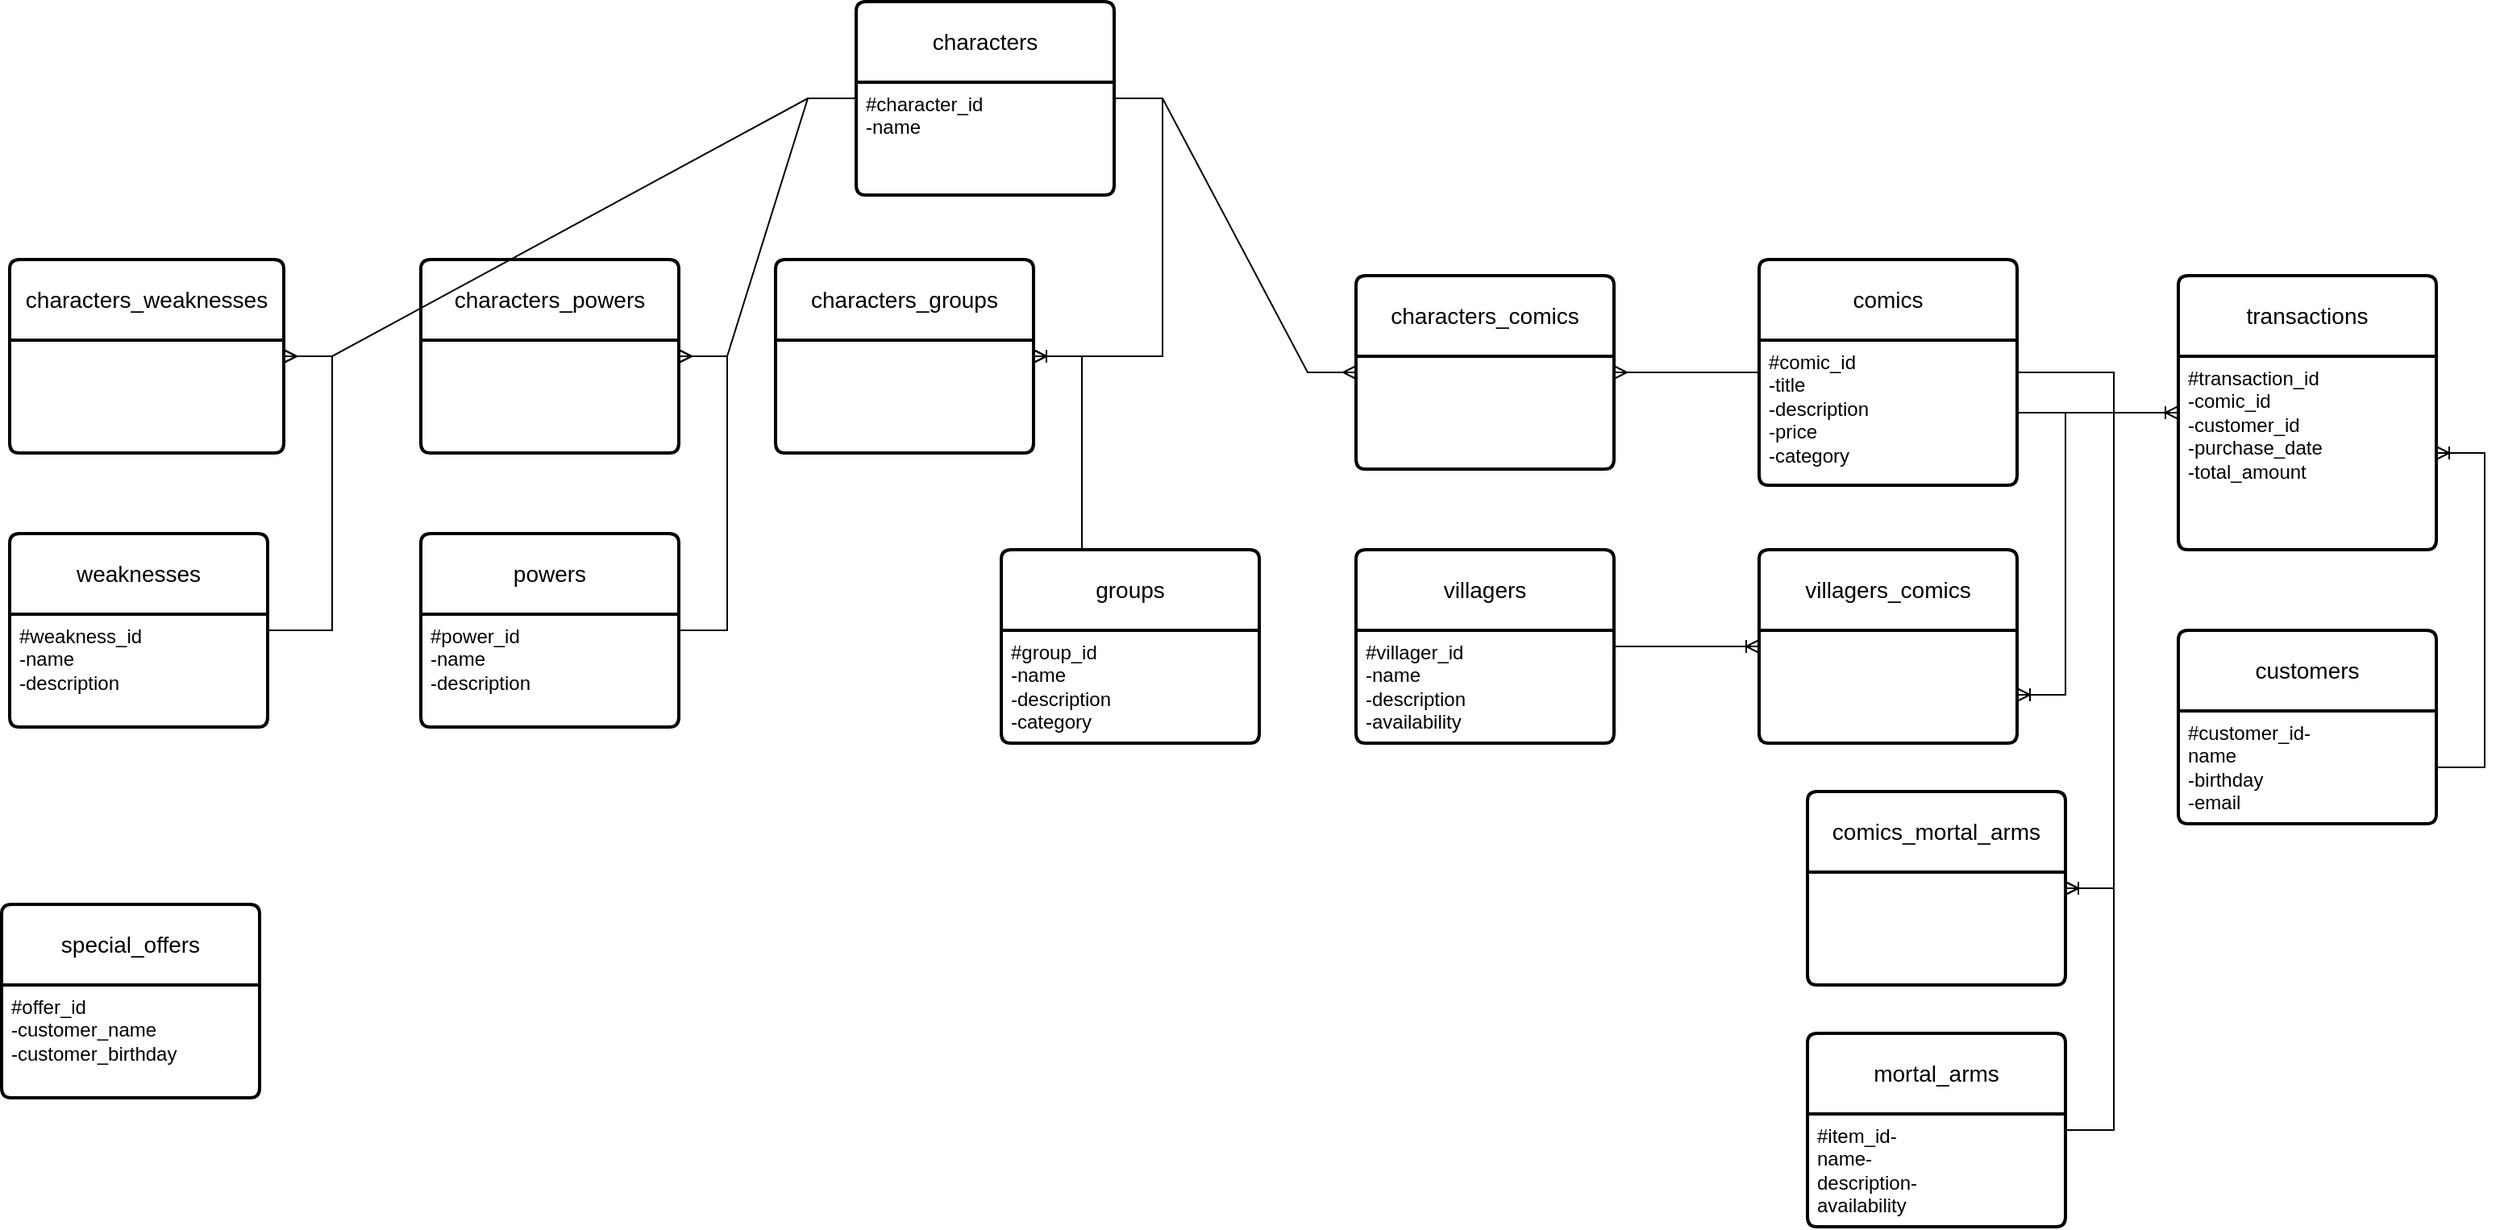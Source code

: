 <mxfile>
    <diagram id="R2lEEEUBdFMjLlhIrx00" name="Page-1">
        <mxGraphModel dx="2281" dy="2016" grid="1" gridSize="10" guides="1" tooltips="1" connect="1" arrows="1" fold="1" page="1" pageScale="1" pageWidth="850" pageHeight="1100" math="0" shadow="0" extFonts="Permanent Marker^https://fonts.googleapis.com/css?family=Permanent+Marker">
            <root>
                <mxCell id="0"/>
                <mxCell id="1" parent="0"/>
                <mxCell id="BjgTfE8LFXhRjAly1MUj-1" value="powers" style="swimlane;childLayout=stackLayout;horizontal=1;startSize=50;horizontalStack=0;rounded=1;fontSize=14;fontStyle=0;strokeWidth=2;resizeParent=0;resizeLast=1;shadow=0;dashed=0;align=center;arcSize=4;whiteSpace=wrap;html=1;" parent="1" vertex="1">
                    <mxGeometry x="-360" y="-480" width="160" height="120" as="geometry"/>
                </mxCell>
                <mxCell id="BjgTfE8LFXhRjAly1MUj-2" value="#power_id&lt;div&gt;-name&lt;/div&gt;&lt;div&gt;-description&lt;/div&gt;" style="align=left;strokeColor=none;fillColor=none;spacingLeft=4;fontSize=12;verticalAlign=top;resizable=0;rotatable=0;part=1;html=1;" parent="BjgTfE8LFXhRjAly1MUj-1" vertex="1">
                    <mxGeometry y="50" width="160" height="70" as="geometry"/>
                </mxCell>
                <mxCell id="BjgTfE8LFXhRjAly1MUj-3" value="weaknesses&lt;span style=&quot;color: rgba(0, 0, 0, 0); font-family: monospace; font-size: 0px; text-align: start; text-wrap-mode: nowrap;&quot;&gt;%3CmxGraphModel%3E%3Croot%3E%3CmxCell%20id%3D%220%22%2F%3E%3CmxCell%20id%3D%221%22%20parent%3D%220%22%2F%3E%3CmxCell%20id%3D%222%22%20value%3D%22powers%22%20style%3D%22swimlane%3BchildLayout%3DstackLayout%3Bhorizontal%3D1%3BstartSize%3D50%3BhorizontalStack%3D0%3Brounded%3D1%3BfontSize%3D14%3BfontStyle%3D0%3BstrokeWidth%3D2%3BresizeParent%3D0%3BresizeLast%3D1%3Bshadow%3D0%3Bdashed%3D0%3Balign%3Dcenter%3BarcSize%3D4%3BwhiteSpace%3Dwrap%3Bhtml%3D1%3B%22%20vertex%3D%221%22%20parent%3D%221%22%3E%3CmxGeometry%20x%3D%22-50%22%20y%3D%2280%22%20width%3D%22160%22%20height%3D%22120%22%20as%3D%22geometry%22%2F%3E%3C%2FmxCell%3E%3CmxCell%20id%3D%223%22%20value%3D%22%2BAttribute1%26%2310%3B%2BAttribute2%26%2310%3B%2BAttribute3%22%20style%3D%22align%3Dleft%3BstrokeColor%3Dnone%3BfillColor%3Dnone%3BspacingLeft%3D4%3BfontSize%3D12%3BverticalAlign%3Dtop%3Bresizable%3D0%3Brotatable%3D0%3Bpart%3D1%3Bhtml%3D1%3B%22%20vertex%3D%221%22%20parent%3D%222%22%3E%3CmxGeometry%20y%3D%2250%22%20width%3D%22160%22%20height%3D%2270%22%20as%3D%22geometry%22%2F%3E%3C%2FmxCell%3E%3C%2Froot%3E%3C%2FmxGraphModel%3E&lt;/span&gt;" style="swimlane;childLayout=stackLayout;horizontal=1;startSize=50;horizontalStack=0;rounded=1;fontSize=14;fontStyle=0;strokeWidth=2;resizeParent=0;resizeLast=1;shadow=0;dashed=0;align=center;arcSize=4;whiteSpace=wrap;html=1;" parent="1" vertex="1">
                    <mxGeometry x="-615" y="-480" width="160" height="120" as="geometry"/>
                </mxCell>
                <mxCell id="BjgTfE8LFXhRjAly1MUj-4" value="#weakness_id&lt;div&gt;-name&lt;/div&gt;&lt;div&gt;-description&lt;/div&gt;" style="align=left;strokeColor=none;fillColor=none;spacingLeft=4;fontSize=12;verticalAlign=top;resizable=0;rotatable=0;part=1;html=1;" parent="BjgTfE8LFXhRjAly1MUj-3" vertex="1">
                    <mxGeometry y="50" width="160" height="70" as="geometry"/>
                </mxCell>
                <mxCell id="BjgTfE8LFXhRjAly1MUj-5" value="characters" style="swimlane;childLayout=stackLayout;horizontal=1;startSize=50;horizontalStack=0;rounded=1;fontSize=14;fontStyle=0;strokeWidth=2;resizeParent=0;resizeLast=1;shadow=0;dashed=0;align=center;arcSize=4;whiteSpace=wrap;html=1;" parent="1" vertex="1">
                    <mxGeometry x="-90" y="-810" width="160" height="120" as="geometry"/>
                </mxCell>
                <mxCell id="BjgTfE8LFXhRjAly1MUj-6" value="#character_id&lt;div&gt;-name&lt;/div&gt;" style="align=left;strokeColor=none;fillColor=none;spacingLeft=4;fontSize=12;verticalAlign=top;resizable=0;rotatable=0;part=1;html=1;" parent="BjgTfE8LFXhRjAly1MUj-5" vertex="1">
                    <mxGeometry y="50" width="160" height="70" as="geometry"/>
                </mxCell>
                <mxCell id="BjgTfE8LFXhRjAly1MUj-7" value="mortal_arms" style="swimlane;childLayout=stackLayout;horizontal=1;startSize=50;horizontalStack=0;rounded=1;fontSize=14;fontStyle=0;strokeWidth=2;resizeParent=0;resizeLast=1;shadow=0;dashed=0;align=center;arcSize=4;whiteSpace=wrap;html=1;" parent="1" vertex="1">
                    <mxGeometry x="500" y="-170" width="160" height="120" as="geometry"/>
                </mxCell>
                <mxCell id="BjgTfE8LFXhRjAly1MUj-8" value="#item_id-&lt;div&gt;name-&lt;/div&gt;&lt;div&gt;description-&lt;/div&gt;&lt;div&gt;availability&lt;/div&gt;" style="align=left;strokeColor=none;fillColor=none;spacingLeft=4;fontSize=12;verticalAlign=top;resizable=0;rotatable=0;part=1;html=1;" parent="BjgTfE8LFXhRjAly1MUj-7" vertex="1">
                    <mxGeometry y="50" width="160" height="70" as="geometry"/>
                </mxCell>
                <mxCell id="BjgTfE8LFXhRjAly1MUj-9" value="groups" style="swimlane;childLayout=stackLayout;horizontal=1;startSize=50;horizontalStack=0;rounded=1;fontSize=14;fontStyle=0;strokeWidth=2;resizeParent=0;resizeLast=1;shadow=0;dashed=0;align=center;arcSize=4;whiteSpace=wrap;html=1;" parent="1" vertex="1">
                    <mxGeometry y="-470" width="160" height="120" as="geometry"/>
                </mxCell>
                <mxCell id="BjgTfE8LFXhRjAly1MUj-10" value="#group_id&lt;div&gt;-name&lt;/div&gt;&lt;div&gt;-description&lt;/div&gt;&lt;div&gt;-category&lt;/div&gt;" style="align=left;strokeColor=none;fillColor=none;spacingLeft=4;fontSize=12;verticalAlign=top;resizable=0;rotatable=0;part=1;html=1;" parent="BjgTfE8LFXhRjAly1MUj-9" vertex="1">
                    <mxGeometry y="50" width="160" height="70" as="geometry"/>
                </mxCell>
                <mxCell id="BjgTfE8LFXhRjAly1MUj-11" value="villagers" style="swimlane;childLayout=stackLayout;horizontal=1;startSize=50;horizontalStack=0;rounded=1;fontSize=14;fontStyle=0;strokeWidth=2;resizeParent=0;resizeLast=1;shadow=0;dashed=0;align=center;arcSize=4;whiteSpace=wrap;html=1;" parent="1" vertex="1">
                    <mxGeometry x="220" y="-470" width="160" height="120" as="geometry"/>
                </mxCell>
                <mxCell id="BjgTfE8LFXhRjAly1MUj-12" value="#villager_id&lt;div&gt;-name&lt;/div&gt;&lt;div&gt;-description&lt;/div&gt;&lt;div&gt;-availability&lt;/div&gt;" style="align=left;strokeColor=none;fillColor=none;spacingLeft=4;fontSize=12;verticalAlign=top;resizable=0;rotatable=0;part=1;html=1;" parent="BjgTfE8LFXhRjAly1MUj-11" vertex="1">
                    <mxGeometry y="50" width="160" height="70" as="geometry"/>
                </mxCell>
                <mxCell id="BjgTfE8LFXhRjAly1MUj-13" value="customers" style="swimlane;childLayout=stackLayout;horizontal=1;startSize=50;horizontalStack=0;rounded=1;fontSize=14;fontStyle=0;strokeWidth=2;resizeParent=0;resizeLast=1;shadow=0;dashed=0;align=center;arcSize=4;whiteSpace=wrap;html=1;" parent="1" vertex="1">
                    <mxGeometry x="730" y="-420" width="160" height="120" as="geometry"/>
                </mxCell>
                <mxCell id="BjgTfE8LFXhRjAly1MUj-14" value="#customer_id-&lt;div&gt;name&lt;/div&gt;&lt;div&gt;-birthday&lt;/div&gt;&lt;div&gt;-email&lt;/div&gt;" style="align=left;strokeColor=none;fillColor=none;spacingLeft=4;fontSize=12;verticalAlign=top;resizable=0;rotatable=0;part=1;html=1;" parent="BjgTfE8LFXhRjAly1MUj-13" vertex="1">
                    <mxGeometry y="50" width="160" height="70" as="geometry"/>
                </mxCell>
                <mxCell id="BjgTfE8LFXhRjAly1MUj-15" value="comics" style="swimlane;childLayout=stackLayout;horizontal=1;startSize=50;horizontalStack=0;rounded=1;fontSize=14;fontStyle=0;strokeWidth=2;resizeParent=0;resizeLast=1;shadow=0;dashed=0;align=center;arcSize=4;whiteSpace=wrap;html=1;" parent="1" vertex="1">
                    <mxGeometry x="470" y="-650" width="160" height="140" as="geometry"/>
                </mxCell>
                <mxCell id="BjgTfE8LFXhRjAly1MUj-16" value="#comic_id&lt;div&gt;-title&lt;/div&gt;&lt;div&gt;-description&lt;/div&gt;&lt;div&gt;-price&lt;/div&gt;&lt;div&gt;-category&lt;/div&gt;" style="align=left;strokeColor=none;fillColor=none;spacingLeft=4;fontSize=12;verticalAlign=top;resizable=0;rotatable=0;part=1;html=1;" parent="BjgTfE8LFXhRjAly1MUj-15" vertex="1">
                    <mxGeometry y="50" width="160" height="90" as="geometry"/>
                </mxCell>
                <mxCell id="BjgTfE8LFXhRjAly1MUj-17" value="transactions" style="swimlane;childLayout=stackLayout;horizontal=1;startSize=50;horizontalStack=0;rounded=1;fontSize=14;fontStyle=0;strokeWidth=2;resizeParent=0;resizeLast=1;shadow=0;dashed=0;align=center;arcSize=4;whiteSpace=wrap;html=1;" parent="1" vertex="1">
                    <mxGeometry x="730" y="-640" width="160" height="170" as="geometry"/>
                </mxCell>
                <mxCell id="BjgTfE8LFXhRjAly1MUj-18" value="#transaction_id&lt;div&gt;-comic_id&lt;/div&gt;&lt;div&gt;-customer_id&lt;/div&gt;&lt;div&gt;-purchase_date&lt;/div&gt;&lt;div&gt;-total_amount&lt;/div&gt;" style="align=left;strokeColor=none;fillColor=none;spacingLeft=4;fontSize=12;verticalAlign=top;resizable=0;rotatable=0;part=1;html=1;" parent="BjgTfE8LFXhRjAly1MUj-17" vertex="1">
                    <mxGeometry y="50" width="160" height="120" as="geometry"/>
                </mxCell>
                <mxCell id="BjgTfE8LFXhRjAly1MUj-19" value="special_offers" style="swimlane;childLayout=stackLayout;horizontal=1;startSize=50;horizontalStack=0;rounded=1;fontSize=14;fontStyle=0;strokeWidth=2;resizeParent=0;resizeLast=1;shadow=0;dashed=0;align=center;arcSize=4;whiteSpace=wrap;html=1;" parent="1" vertex="1">
                    <mxGeometry x="-620" y="-250" width="160" height="120" as="geometry"/>
                </mxCell>
                <mxCell id="BjgTfE8LFXhRjAly1MUj-20" value="#offer_id&lt;div&gt;-customer_name&lt;/div&gt;&lt;div&gt;-customer_birthday&lt;/div&gt;" style="align=left;strokeColor=none;fillColor=none;spacingLeft=4;fontSize=12;verticalAlign=top;resizable=0;rotatable=0;part=1;html=1;" parent="BjgTfE8LFXhRjAly1MUj-19" vertex="1">
                    <mxGeometry y="50" width="160" height="70" as="geometry"/>
                </mxCell>
                <mxCell id="BjgTfE8LFXhRjAly1MUj-21" value="characters_groups" style="swimlane;childLayout=stackLayout;horizontal=1;startSize=50;horizontalStack=0;rounded=1;fontSize=14;fontStyle=0;strokeWidth=2;resizeParent=0;resizeLast=1;shadow=0;dashed=0;align=center;arcSize=4;whiteSpace=wrap;html=1;" parent="1" vertex="1">
                    <mxGeometry x="-140" y="-650" width="160" height="120" as="geometry"/>
                </mxCell>
                <mxCell id="BjgTfE8LFXhRjAly1MUj-23" value="characters_comics" style="swimlane;childLayout=stackLayout;horizontal=1;startSize=50;horizontalStack=0;rounded=1;fontSize=14;fontStyle=0;strokeWidth=2;resizeParent=0;resizeLast=1;shadow=0;dashed=0;align=center;arcSize=4;whiteSpace=wrap;html=1;" parent="1" vertex="1">
                    <mxGeometry x="220" y="-640" width="160" height="120" as="geometry"/>
                </mxCell>
                <mxCell id="BjgTfE8LFXhRjAly1MUj-25" value="characters_powers" style="swimlane;childLayout=stackLayout;horizontal=1;startSize=50;horizontalStack=0;rounded=1;fontSize=14;fontStyle=0;strokeWidth=2;resizeParent=0;resizeLast=1;shadow=0;dashed=0;align=center;arcSize=4;whiteSpace=wrap;html=1;" parent="1" vertex="1">
                    <mxGeometry x="-360" y="-650" width="160" height="120" as="geometry"/>
                </mxCell>
                <mxCell id="BjgTfE8LFXhRjAly1MUj-27" value="characters_weaknesses" style="swimlane;childLayout=stackLayout;horizontal=1;startSize=50;horizontalStack=0;rounded=1;fontSize=14;fontStyle=0;strokeWidth=2;resizeParent=0;resizeLast=1;shadow=0;dashed=0;align=center;arcSize=4;whiteSpace=wrap;html=1;" parent="1" vertex="1">
                    <mxGeometry x="-615" y="-650" width="170" height="120" as="geometry"/>
                </mxCell>
                <mxCell id="BjgTfE8LFXhRjAly1MUj-29" value="comics_mortal_arms" style="swimlane;childLayout=stackLayout;horizontal=1;startSize=50;horizontalStack=0;rounded=1;fontSize=14;fontStyle=0;strokeWidth=2;resizeParent=0;resizeLast=1;shadow=0;dashed=0;align=center;arcSize=4;whiteSpace=wrap;html=1;" parent="1" vertex="1">
                    <mxGeometry x="500" y="-320" width="160" height="120" as="geometry"/>
                </mxCell>
                <mxCell id="BjgTfE8LFXhRjAly1MUj-32" value="" style="edgeStyle=entityRelationEdgeStyle;fontSize=12;html=1;endArrow=ERmany;rounded=0;" parent="1" source="BjgTfE8LFXhRjAly1MUj-5" target="BjgTfE8LFXhRjAly1MUj-21" edge="1">
                    <mxGeometry width="100" height="100" relative="1" as="geometry">
                        <mxPoint x="-520" y="112.68" as="sourcePoint"/>
                        <mxPoint x="-355.84" y="-22.68" as="targetPoint"/>
                    </mxGeometry>
                </mxCell>
                <mxCell id="BjgTfE8LFXhRjAly1MUj-33" value="" style="edgeStyle=entityRelationEdgeStyle;fontSize=12;html=1;endArrow=ERmany;rounded=0;" parent="1" source="BjgTfE8LFXhRjAly1MUj-5" target="BjgTfE8LFXhRjAly1MUj-25" edge="1">
                    <mxGeometry width="100" height="100" relative="1" as="geometry">
                        <mxPoint x="-470" y="130" as="sourcePoint"/>
                        <mxPoint x="-370" y="30" as="targetPoint"/>
                    </mxGeometry>
                </mxCell>
                <mxCell id="BjgTfE8LFXhRjAly1MUj-34" value="" style="edgeStyle=entityRelationEdgeStyle;fontSize=12;html=1;endArrow=ERmany;rounded=0;" parent="1" source="BjgTfE8LFXhRjAly1MUj-5" target="BjgTfE8LFXhRjAly1MUj-27" edge="1">
                    <mxGeometry width="100" height="100" relative="1" as="geometry">
                        <mxPoint x="-470" y="150" as="sourcePoint"/>
                        <mxPoint x="-370" y="50" as="targetPoint"/>
                    </mxGeometry>
                </mxCell>
                <mxCell id="BjgTfE8LFXhRjAly1MUj-31" value="" style="edgeStyle=entityRelationEdgeStyle;fontSize=12;html=1;endArrow=ERmany;rounded=0;" parent="1" source="BjgTfE8LFXhRjAly1MUj-5" target="BjgTfE8LFXhRjAly1MUj-23" edge="1">
                    <mxGeometry width="100" height="100" relative="1" as="geometry">
                        <mxPoint x="-460.0" y="-90" as="sourcePoint"/>
                        <mxPoint x="-290" y="-340" as="targetPoint"/>
                    </mxGeometry>
                </mxCell>
                <mxCell id="BjgTfE8LFXhRjAly1MUj-35" value="" style="edgeStyle=entityRelationEdgeStyle;fontSize=12;html=1;endArrow=ERmany;rounded=0;" parent="1" source="BjgTfE8LFXhRjAly1MUj-15" target="BjgTfE8LFXhRjAly1MUj-23" edge="1">
                    <mxGeometry width="100" height="100" relative="1" as="geometry">
                        <mxPoint x="-200" y="-350" as="sourcePoint"/>
                        <mxPoint x="-100" y="-450" as="targetPoint"/>
                    </mxGeometry>
                </mxCell>
                <mxCell id="BjgTfE8LFXhRjAly1MUj-36" value="" style="edgeStyle=entityRelationEdgeStyle;fontSize=12;html=1;endArrow=ERoneToMany;rounded=0;exitX=0.5;exitY=0;exitDx=0;exitDy=0;" parent="1" source="BjgTfE8LFXhRjAly1MUj-9" target="BjgTfE8LFXhRjAly1MUj-21" edge="1">
                    <mxGeometry width="100" height="100" relative="1" as="geometry">
                        <mxPoint x="-120" y="-90" as="sourcePoint"/>
                        <mxPoint x="-20" y="-190" as="targetPoint"/>
                    </mxGeometry>
                </mxCell>
                <mxCell id="BjgTfE8LFXhRjAly1MUj-37" value="" style="edgeStyle=entityRelationEdgeStyle;fontSize=12;html=1;endArrow=ERmany;rounded=0;" parent="1" source="BjgTfE8LFXhRjAly1MUj-1" target="BjgTfE8LFXhRjAly1MUj-25" edge="1">
                    <mxGeometry width="100" height="100" relative="1" as="geometry">
                        <mxPoint x="-130" y="50" as="sourcePoint"/>
                        <mxPoint x="-30" y="-50" as="targetPoint"/>
                    </mxGeometry>
                </mxCell>
                <mxCell id="BjgTfE8LFXhRjAly1MUj-38" value="" style="edgeStyle=entityRelationEdgeStyle;fontSize=12;html=1;endArrow=ERmany;rounded=0;" parent="1" source="BjgTfE8LFXhRjAly1MUj-3" target="BjgTfE8LFXhRjAly1MUj-27" edge="1">
                    <mxGeometry width="100" height="100" relative="1" as="geometry">
                        <mxPoint x="-110" y="250" as="sourcePoint"/>
                        <mxPoint x="-10" y="150" as="targetPoint"/>
                    </mxGeometry>
                </mxCell>
                <mxCell id="BjgTfE8LFXhRjAly1MUj-39" value="" style="edgeStyle=entityRelationEdgeStyle;fontSize=12;html=1;endArrow=ERoneToMany;rounded=0;" parent="1" source="BjgTfE8LFXhRjAly1MUj-15" target="BjgTfE8LFXhRjAly1MUj-29" edge="1">
                    <mxGeometry width="100" height="100" relative="1" as="geometry">
                        <mxPoint x="40" y="-210" as="sourcePoint"/>
                        <mxPoint x="140" y="-310" as="targetPoint"/>
                    </mxGeometry>
                </mxCell>
                <mxCell id="BjgTfE8LFXhRjAly1MUj-41" value="" style="edgeStyle=entityRelationEdgeStyle;fontSize=12;html=1;endArrow=ERoneToMany;rounded=0;" parent="1" source="BjgTfE8LFXhRjAly1MUj-7" target="BjgTfE8LFXhRjAly1MUj-29" edge="1">
                    <mxGeometry width="100" height="100" relative="1" as="geometry">
                        <mxPoint x="280" y="-100" as="sourcePoint"/>
                        <mxPoint x="380" y="-200" as="targetPoint"/>
                    </mxGeometry>
                </mxCell>
                <mxCell id="BjgTfE8LFXhRjAly1MUj-42" value="" style="edgeStyle=entityRelationEdgeStyle;fontSize=12;html=1;endArrow=ERoneToMany;rounded=0;" parent="1" source="BjgTfE8LFXhRjAly1MUj-11" target="BjgTfE8LFXhRjAly1MUj-43" edge="1">
                    <mxGeometry width="100" height="100" relative="1" as="geometry">
                        <mxPoint x="20" y="-400" as="sourcePoint"/>
                        <mxPoint x="120" y="-500" as="targetPoint"/>
                    </mxGeometry>
                </mxCell>
                <mxCell id="BjgTfE8LFXhRjAly1MUj-43" value="villagers_comics" style="swimlane;childLayout=stackLayout;horizontal=1;startSize=50;horizontalStack=0;rounded=1;fontSize=14;fontStyle=0;strokeWidth=2;resizeParent=0;resizeLast=1;shadow=0;dashed=0;align=center;arcSize=4;whiteSpace=wrap;html=1;" parent="1" vertex="1">
                    <mxGeometry x="470" y="-470" width="160" height="120" as="geometry"/>
                </mxCell>
                <mxCell id="BjgTfE8LFXhRjAly1MUj-44" value="" style="edgeStyle=entityRelationEdgeStyle;fontSize=12;html=1;endArrow=ERoneToMany;rounded=0;entryX=1;entryY=0.75;entryDx=0;entryDy=0;" parent="1" source="BjgTfE8LFXhRjAly1MUj-16" target="BjgTfE8LFXhRjAly1MUj-43" edge="1">
                    <mxGeometry width="100" height="100" relative="1" as="geometry">
                        <mxPoint x="-210" y="-300" as="sourcePoint"/>
                        <mxPoint x="-210" y="-470" as="targetPoint"/>
                    </mxGeometry>
                </mxCell>
                <mxCell id="BjgTfE8LFXhRjAly1MUj-45" value="" style="edgeStyle=entityRelationEdgeStyle;fontSize=12;html=1;endArrow=ERoneToMany;rounded=0;" parent="1" source="BjgTfE8LFXhRjAly1MUj-14" target="BjgTfE8LFXhRjAly1MUj-18" edge="1">
                    <mxGeometry width="100" height="100" relative="1" as="geometry">
                        <mxPoint x="90" y="200" as="sourcePoint"/>
                        <mxPoint x="190" y="100" as="targetPoint"/>
                    </mxGeometry>
                </mxCell>
                <mxCell id="BjgTfE8LFXhRjAly1MUj-46" value="" style="edgeStyle=entityRelationEdgeStyle;fontSize=12;html=1;endArrow=ERoneToMany;rounded=0;" parent="1" source="BjgTfE8LFXhRjAly1MUj-16" target="BjgTfE8LFXhRjAly1MUj-17" edge="1">
                    <mxGeometry width="100" height="100" relative="1" as="geometry">
                        <mxPoint x="60" y="-90" as="sourcePoint"/>
                        <mxPoint x="160" y="-190" as="targetPoint"/>
                    </mxGeometry>
                </mxCell>
            </root>
        </mxGraphModel>
    </diagram>
</mxfile>